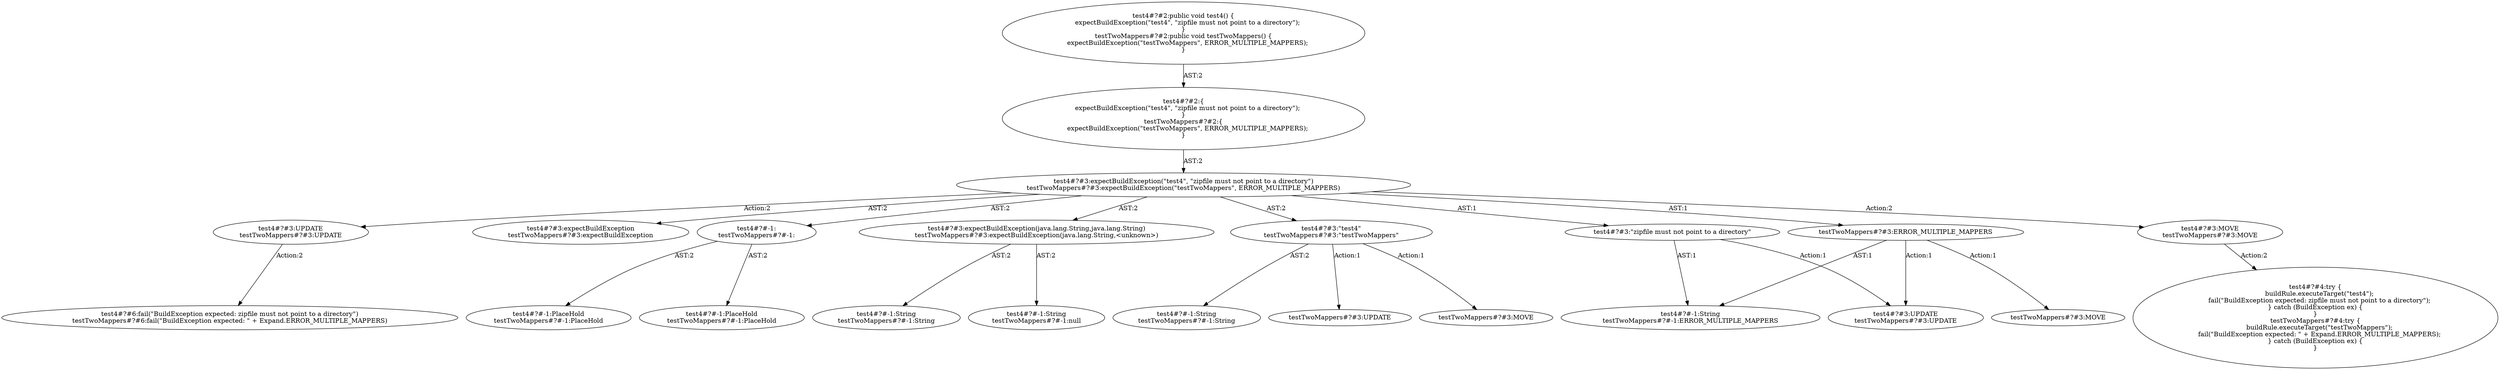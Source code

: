 digraph "Pattern" {
0 [label="test4#?#3:UPDATE
testTwoMappers#?#3:UPDATE" shape=ellipse]
1 [label="test4#?#3:expectBuildException(\"test4\", \"zipfile must not point to a directory\")
testTwoMappers#?#3:expectBuildException(\"testTwoMappers\", ERROR_MULTIPLE_MAPPERS)" shape=ellipse]
2 [label="test4#?#2:\{
    expectBuildException(\"test4\", \"zipfile must not point to a directory\");
\}
testTwoMappers#?#2:\{
    expectBuildException(\"testTwoMappers\", ERROR_MULTIPLE_MAPPERS);
\}" shape=ellipse]
3 [label="test4#?#2:public void test4() \{
    expectBuildException(\"test4\", \"zipfile must not point to a directory\");
\}
testTwoMappers#?#2:public void testTwoMappers() \{
    expectBuildException(\"testTwoMappers\", ERROR_MULTIPLE_MAPPERS);
\}" shape=ellipse]
4 [label="test4#?#3:expectBuildException
testTwoMappers#?#3:expectBuildException" shape=ellipse]
5 [label="test4#?#-1:
testTwoMappers#?#-1:" shape=ellipse]
6 [label="test4#?#-1:PlaceHold
testTwoMappers#?#-1:PlaceHold" shape=ellipse]
7 [label="test4#?#-1:PlaceHold
testTwoMappers#?#-1:PlaceHold" shape=ellipse]
8 [label="test4#?#3:expectBuildException(java.lang.String,java.lang.String)
testTwoMappers#?#3:expectBuildException(java.lang.String,<unknown>)" shape=ellipse]
9 [label="test4#?#-1:String
testTwoMappers#?#-1:String" shape=ellipse]
10 [label="test4#?#-1:String
testTwoMappers#?#-1:null" shape=ellipse]
11 [label="test4#?#3:\"test4\"
testTwoMappers#?#3:\"testTwoMappers\"" shape=ellipse]
12 [label="test4#?#-1:String
testTwoMappers#?#-1:String" shape=ellipse]
13 [label="test4#?#3:\"zipfile must not point to a directory\"" shape=ellipse]
14 [label="test4#?#-1:String
testTwoMappers#?#-1:ERROR_MULTIPLE_MAPPERS" shape=ellipse]
15 [label="test4#?#3:UPDATE
testTwoMappers#?#3:UPDATE" shape=ellipse]
16 [label="test4#?#3:MOVE
testTwoMappers#?#3:MOVE" shape=ellipse]
17 [label="test4#?#4:try \{
    buildRule.executeTarget(\"test4\");
    fail(\"BuildException expected: zipfile must not point to a directory\");
\} catch (BuildException ex) \{
\}
testTwoMappers#?#4:try \{
    buildRule.executeTarget(\"testTwoMappers\");
    fail(\"BuildException expected: \" + Expand.ERROR_MULTIPLE_MAPPERS);
\} catch (BuildException ex) \{
\}" shape=ellipse]
18 [label="test4#?#6:fail(\"BuildException expected: zipfile must not point to a directory\")
testTwoMappers#?#6:fail(\"BuildException expected: \" + Expand.ERROR_MULTIPLE_MAPPERS)" shape=ellipse]
19 [label="testTwoMappers#?#3:UPDATE" shape=ellipse]
20 [label="testTwoMappers#?#3:MOVE" shape=ellipse]
21 [label="testTwoMappers#?#3:ERROR_MULTIPLE_MAPPERS" shape=ellipse]
22 [label="testTwoMappers#?#3:MOVE" shape=ellipse]
0 -> 18 [label="Action:2"];
1 -> 0 [label="Action:2"];
1 -> 4 [label="AST:2"];
1 -> 5 [label="AST:2"];
1 -> 8 [label="AST:2"];
1 -> 11 [label="AST:2"];
1 -> 13 [label="AST:1"];
1 -> 16 [label="Action:2"];
1 -> 21 [label="AST:1"];
2 -> 1 [label="AST:2"];
3 -> 2 [label="AST:2"];
5 -> 6 [label="AST:2"];
5 -> 7 [label="AST:2"];
8 -> 9 [label="AST:2"];
8 -> 10 [label="AST:2"];
11 -> 12 [label="AST:2"];
11 -> 19 [label="Action:1"];
11 -> 20 [label="Action:1"];
13 -> 14 [label="AST:1"];
13 -> 15 [label="Action:1"];
16 -> 17 [label="Action:2"];
21 -> 14 [label="AST:1"];
21 -> 15 [label="Action:1"];
21 -> 22 [label="Action:1"];
}